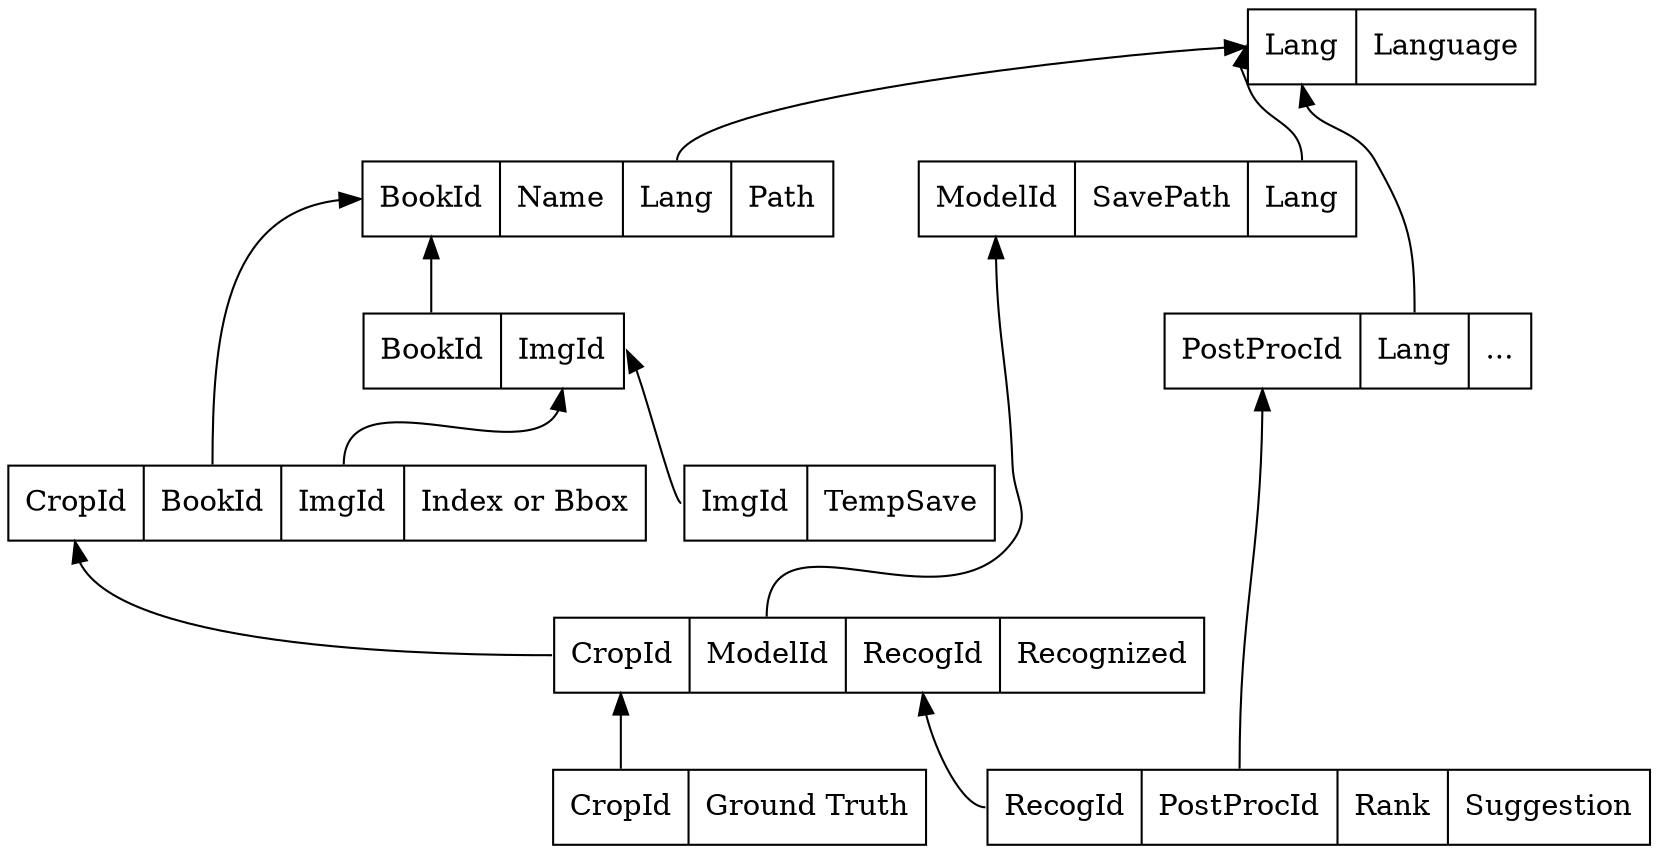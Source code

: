 digraph schema {
    node [shape=record]
    rankdir="BT";

    // Entities
    book_meta [label="<f0> BookId|<f1> Name | <f2> Lang|<f3> Path"];
    img_meta [label="<f0> BookId | <f1> ImgId"];
    crop_meta [label="<f0> CropId|<f1> BookId |<f2> ImgId | <f2> Index or Bbox"];
    img_temp_meta [label="<f0> ImgId |<f1> TempSave"];
    recognized [label="<f0> CropId |<f1> ModelId  | <f2> RecogId | <f3> Recognized"];
    models [label="<f0> ModelId | <f1> SavePath | <f2> Lang"];
    langs [label="<f0> Lang | <f1> Language"];
    postproc [label="<f0> PostProcId | <f1> Lang | <f3> ..."];
    suggested [label="<f0> RecogId | <f1> PostProcId | <f2> Rank | <f3> Suggestion"]
    reviewed [label="<f0> CropId | <f2> Ground Truth"];

    // Relations
    crop_meta:f1 -> book_meta:f0;
    recognized:f0 -> crop_meta:f0;
    crop_meta:f2 -> img_meta:f1;
    img_temp_meta:f0 -> img_meta:f1;
    recognized:f1 -> models:f0;
    models:f2 -> langs:f0;
    img_meta:f0 -> book_meta:f0;
    postproc:f1 -> langs:f0;
    suggested:f0 -> recognized:f2;
    suggested:f1 -> postproc:f0;
    reviewed:f0 -> recognized:f0;
    book_meta:f2 -> langs:f0;
}
